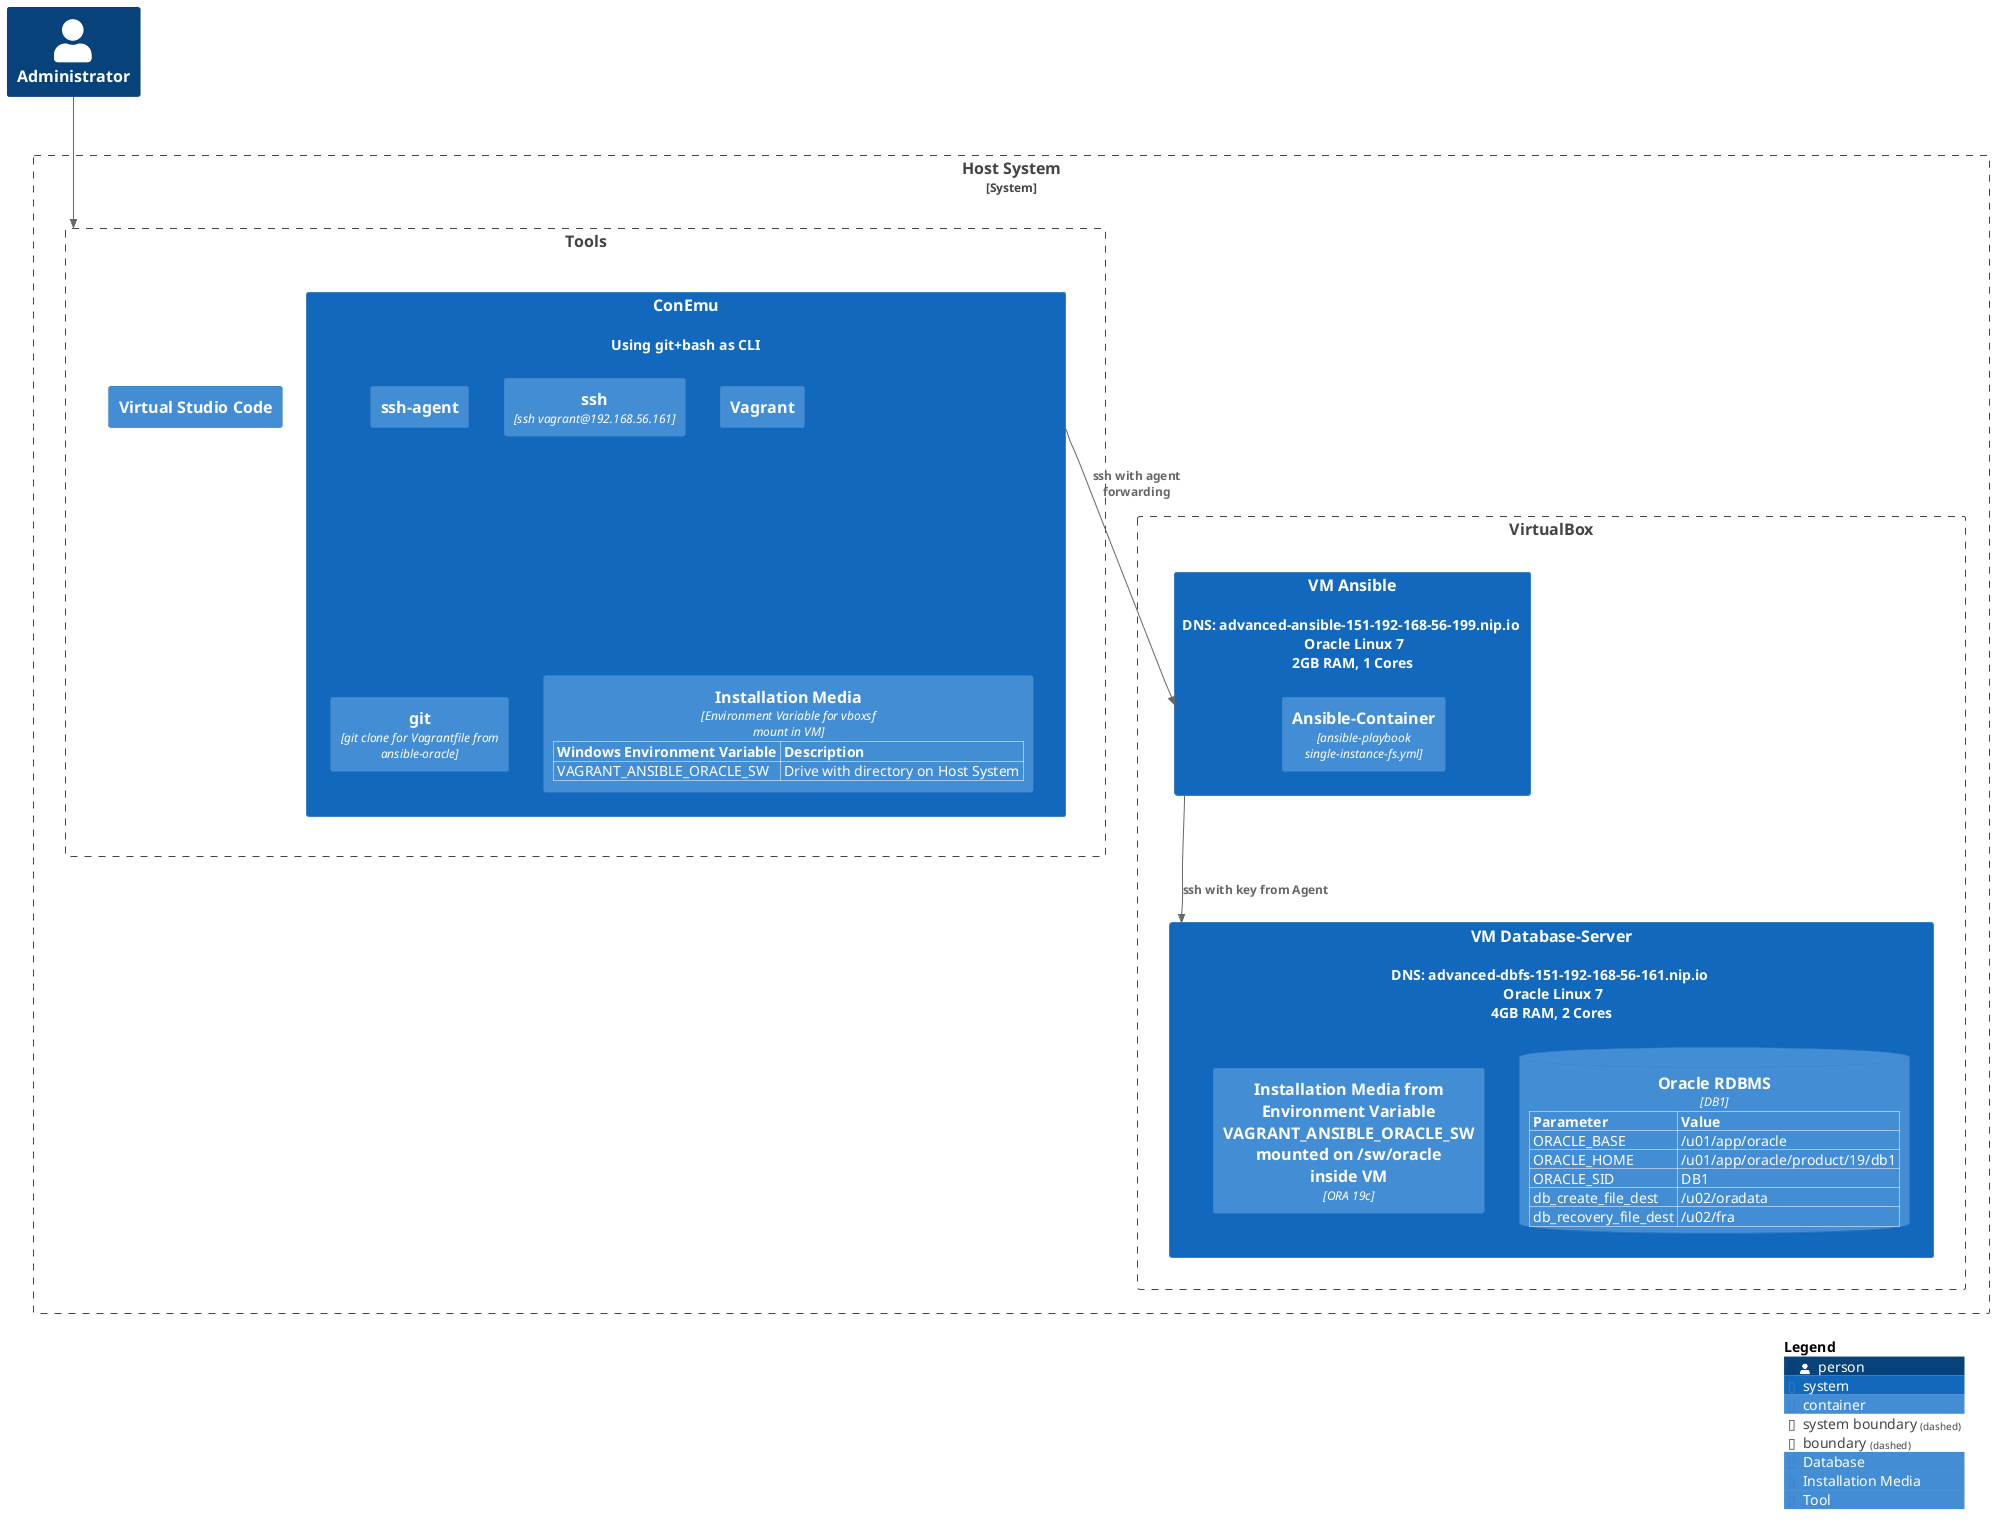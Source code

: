 @startuml
!include <C4/C4_Component>
!include <office/Servers/database_server>

LAYOUT_TOP_DOWN()

AddContainerTag("oradb", $legendText="Database")
AddContainerTag("media", $legendText="Installation Media")
AddContainerTag("software", $legendText="Tool")
AddContainerTag("ansible", $legendText="Ansible")
AddSystemTag("tools", $legendText="Tool")

Person(admin, "Administrator")
System_Boundary(host, "Host System", "PC/Notebook") {
  Boundary(tools, "Tools") {
    System_Ext(vscode, "Virtual Studio Code", "", $tags="software")
    System(conemu, "ConEmu", "Using git+bash as CLI") {
      Container(sshagent, "ssh-agent", "", $tags="software")
      Container(ssh, "ssh", "ssh vagrant@192.168.56.161", $tags="software")
      Container(vagrant, "Vagrant", "", $tags="software")
      Container(git, "git", "git clone for Vagrantfile from ansible-oracle", $tags="software")

      SetPropertyHeader("Windows Environment Variable","Description")
      AddProperty("VAGRANT_ANSIBLE_ORACLE_SW", "Drive with directory on Host System")
      Container(instmediahost, "Installation Media", "Environment Variable for vboxsf mount in VM", $tags="media")
    }
  }
  Boundary(virtualbox, "VirtualBox") {
    System(vmansible, "VM Ansible", "DNS: advanced-ansible-151-192-168-56-199.nip.io \n Oracle Linux 7\n2GB RAM, 1 Cores") {
      Container(ansible, "Ansible-Container", "ansible-playbook single-instance-fs.yml")
   }
    System(dbfs, "VM Database-Server", "DNS: advanced-dbfs-151-192-168-56-161.nip.io \n Oracle Linux 7\n4GB RAM, 2 Cores") {
      SetPropertyHeader("Parameter","Value")
      AddProperty("ORACLE_BASE", "/u01/app/oracle")
      AddProperty("ORACLE_HOME", "/u01/app/oracle/product/19/db1")
      AddProperty("ORACLE_SID", "DB1")
      AddProperty("db_create_file_dest", "/u02/oradata")
      AddProperty("db_recovery_file_dest", "/u02/fra")
      ContainerDb(rdbms, "Oracle RDBMS", "DB1", $tags="oradb")
      Container(instmedia, "Installation Media from Environment Variable VAGRANT_ANSIBLE_ORACLE_SW mounted on /sw/oracle inside VM", "ORA 19c", $tags="media")
   }
  }
}
Rel_Down(admin, tools, "")
Rel_Down(conemu, vmansible, "ssh with agent forwarding")
Rel_Down(vmansible, dbfs, "ssh with key from Agent")

SHOW_LEGEND()
@enduml

